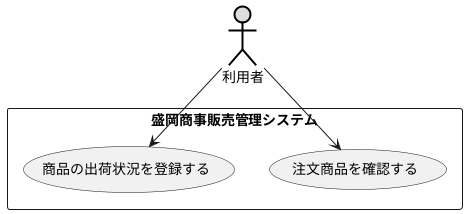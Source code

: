 @startuml ユースケース図
' left to right direction
actor 利用者 #DDDDDD;line:black;line.bold;
rectangle 盛岡商事販売管理システム {
    usecase 注文商品を確認する
    usecase 商品の出荷状況を登録する
}
利用者 --> 注文商品を確認する
利用者 --> 商品の出荷状況を登録する
@enduml